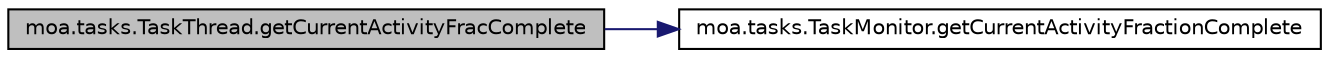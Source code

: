 digraph G
{
  edge [fontname="Helvetica",fontsize="10",labelfontname="Helvetica",labelfontsize="10"];
  node [fontname="Helvetica",fontsize="10",shape=record];
  rankdir=LR;
  Node1 [label="moa.tasks.TaskThread.getCurrentActivityFracComplete",height=0.2,width=0.4,color="black", fillcolor="grey75", style="filled" fontcolor="black"];
  Node1 -> Node2 [color="midnightblue",fontsize="10",style="solid",fontname="Helvetica"];
  Node2 [label="moa.tasks.TaskMonitor.getCurrentActivityFractionComplete",height=0.2,width=0.4,color="black", fillcolor="white", style="filled",URL="$interfacemoa_1_1tasks_1_1TaskMonitor.html#a46b980aaa2bb8de7a23c24916b31e843",tooltip="Gets the percentage done of the current activity."];
}
